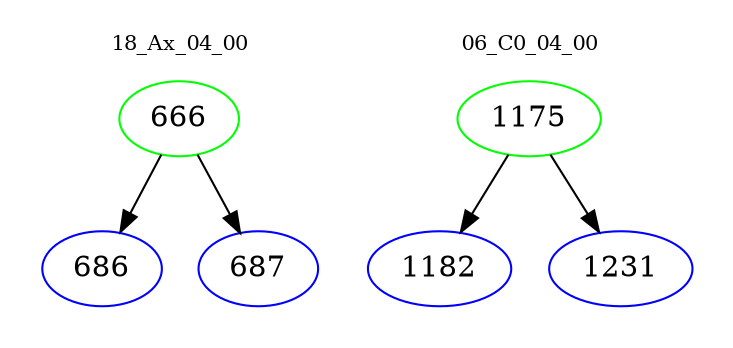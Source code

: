 digraph{
subgraph cluster_0 {
color = white
label = "18_Ax_04_00";
fontsize=10;
T0_666 [label="666", color="green"]
T0_666 -> T0_686 [color="black"]
T0_686 [label="686", color="blue"]
T0_666 -> T0_687 [color="black"]
T0_687 [label="687", color="blue"]
}
subgraph cluster_1 {
color = white
label = "06_C0_04_00";
fontsize=10;
T1_1175 [label="1175", color="green"]
T1_1175 -> T1_1182 [color="black"]
T1_1182 [label="1182", color="blue"]
T1_1175 -> T1_1231 [color="black"]
T1_1231 [label="1231", color="blue"]
}
}

